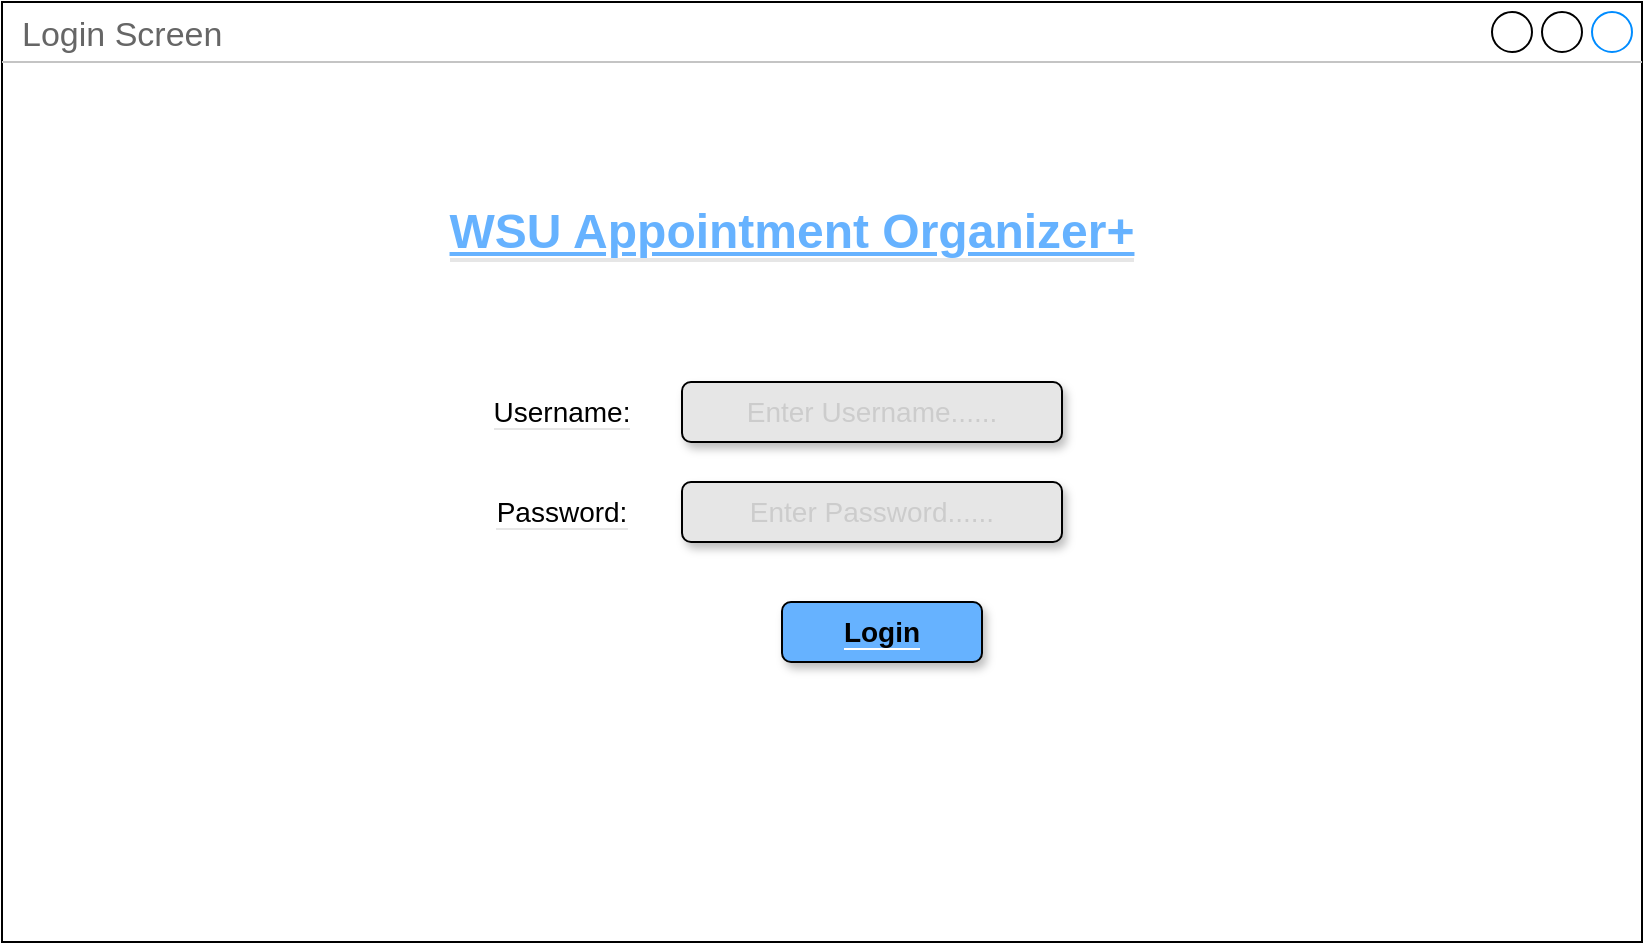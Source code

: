 <mxfile version="20.7.4" type="device"><diagram name="Page-1" id="03018318-947c-dd8e-b7a3-06fadd420f32"><mxGraphModel dx="1290" dy="1479" grid="1" gridSize="10" guides="1" tooltips="1" connect="1" arrows="1" fold="1" page="1" pageScale="1" pageWidth="1100" pageHeight="850" background="#ffffff" math="0" shadow="0"><root><mxCell id="0"/><mxCell id="1" parent="0"/><mxCell id="ZIBcxxQxFyhN1F0ssKmO-20" value="Login Screen" style="strokeWidth=1;shadow=0;dashed=0;align=center;html=1;shape=mxgraph.mockup.containers.window;align=left;verticalAlign=top;spacingLeft=8;strokeColor2=#008cff;strokeColor3=#c4c4c4;fontColor=#666666;mainText=;fontSize=17;labelBackgroundColor=none;" parent="1" vertex="1"><mxGeometry x="50" y="-800" width="820" height="470" as="geometry"/></mxCell><mxCell id="tJa92pjQIBYvXxMhUPGa-1" value="&lt;font color=&quot;#000000&quot; style=&quot;font-size: 14px;&quot;&gt;&lt;b style=&quot;background-color: rgb(102, 178, 255);&quot;&gt;Login&lt;/b&gt;&lt;/font&gt;" style="rounded=1;whiteSpace=wrap;html=1;shadow=1;labelBackgroundColor=#FFFFFF;strokeColor=#000000;fontSize=8;fontColor=#66B2FF;fillColor=#66B2FF;" vertex="1" parent="1"><mxGeometry x="440" y="-500" width="100" height="30" as="geometry"/></mxCell><mxCell id="tJa92pjQIBYvXxMhUPGa-3" value="&lt;font color=&quot;#cccccc&quot;&gt;Enter Password......&lt;/font&gt;" style="rounded=1;whiteSpace=wrap;html=1;shadow=1;labelBackgroundColor=#E6E6E6;strokeColor=#000000;fontSize=14;fontColor=#000000;fillColor=#E6E6E6;" vertex="1" parent="1"><mxGeometry x="390" y="-560" width="190" height="30" as="geometry"/></mxCell><mxCell id="tJa92pjQIBYvXxMhUPGa-4" value="&lt;span style=&quot;background-color: rgb(255, 255, 255);&quot;&gt;Username:&lt;/span&gt;" style="text;strokeColor=none;align=center;fillColor=none;html=1;verticalAlign=middle;whiteSpace=wrap;rounded=0;shadow=1;labelBackgroundColor=#E6E6E6;fontSize=14;fontColor=#000000;" vertex="1" parent="1"><mxGeometry x="300" y="-610" width="60" height="30" as="geometry"/></mxCell><mxCell id="tJa92pjQIBYvXxMhUPGa-5" value="&lt;font color=&quot;#66b2ff&quot; style=&quot;font-size: 24px;&quot;&gt;&lt;b&gt;&lt;u style=&quot;background-color: rgb(255, 255, 255);&quot;&gt;WSU Appointment Organizer+&lt;/u&gt;&lt;/b&gt;&lt;/font&gt;" style="text;strokeColor=none;align=center;fillColor=none;html=1;verticalAlign=middle;whiteSpace=wrap;rounded=0;shadow=1;labelBackgroundColor=#E6E6E6;fontSize=14;fontColor=#000000;" vertex="1" parent="1"><mxGeometry x="260" y="-710" width="370" height="50" as="geometry"/></mxCell><mxCell id="tJa92pjQIBYvXxMhUPGa-7" value="&lt;font color=&quot;#cccccc&quot; style=&quot;font-size: 14px;&quot;&gt;Enter Username......&lt;/font&gt;" style="rounded=1;whiteSpace=wrap;html=1;shadow=1;labelBackgroundColor=#E6E6E6;strokeColor=#000000;fontSize=14;fontColor=#000000;fillColor=#E6E6E6;" vertex="1" parent="1"><mxGeometry x="390" y="-610" width="190" height="30" as="geometry"/></mxCell><mxCell id="tJa92pjQIBYvXxMhUPGa-8" value="&lt;span style=&quot;background-color: rgb(255, 255, 255);&quot;&gt;Password:&lt;/span&gt;" style="text;strokeColor=none;align=center;fillColor=none;html=1;verticalAlign=middle;whiteSpace=wrap;rounded=0;shadow=1;labelBackgroundColor=#E6E6E6;fontSize=14;fontColor=#000000;" vertex="1" parent="1"><mxGeometry x="300" y="-560" width="60" height="30" as="geometry"/></mxCell></root></mxGraphModel></diagram></mxfile>